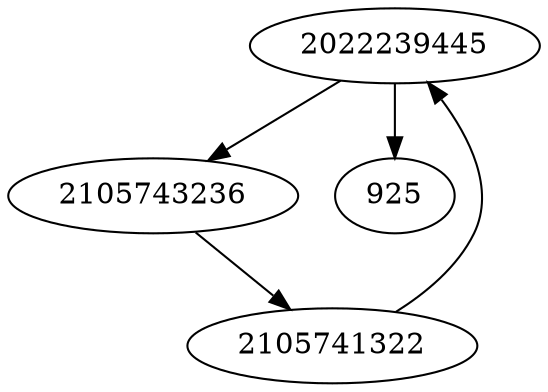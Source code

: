 strict digraph  {
2022239445;
2105741322;
2105743236;
925;
2022239445 -> 2105743236;
2022239445 -> 925;
2105741322 -> 2022239445;
2105743236 -> 2105741322;
}
